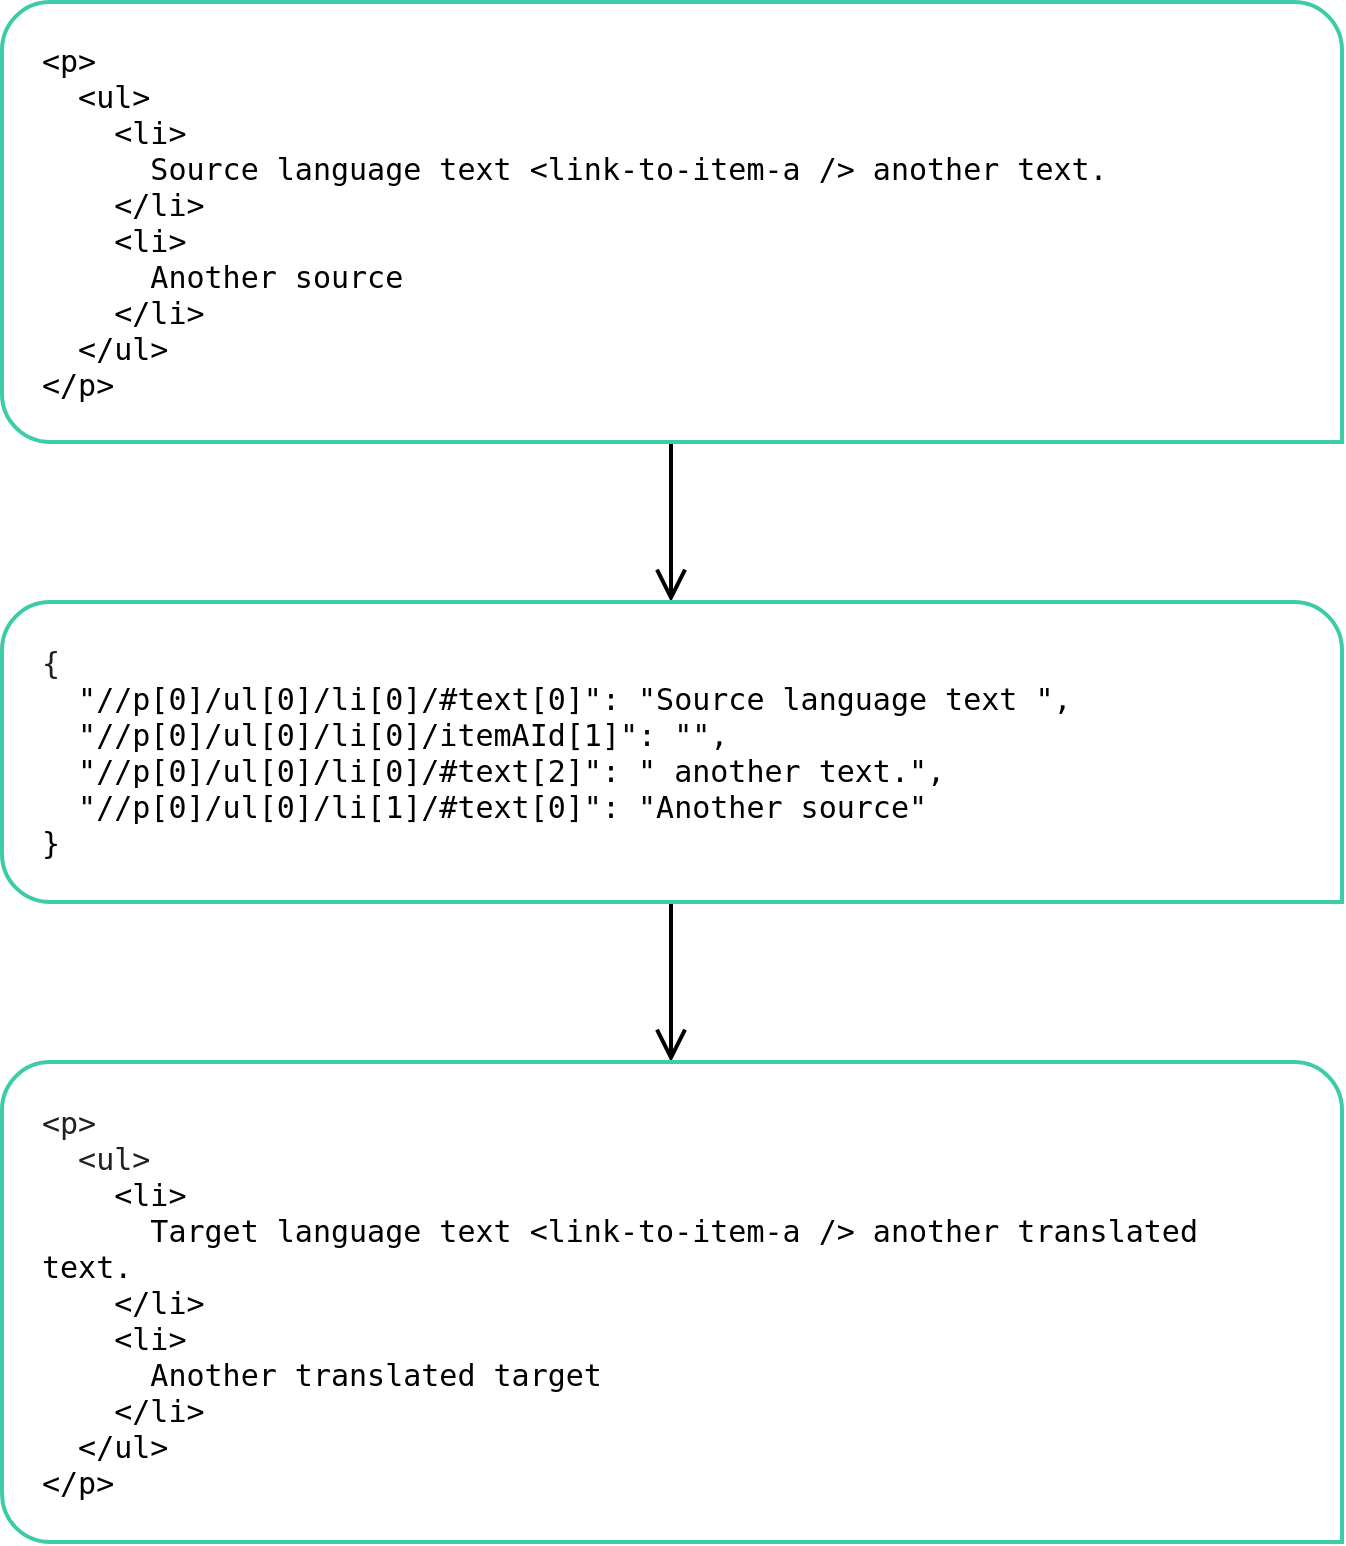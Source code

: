 <mxfile version="20.8.23" type="google"><diagram name="Page-1" id="2nc0hq-tSPlTx5L0Zf8x"><mxGraphModel grid="1" page="1" gridSize="10" guides="1" tooltips="1" connect="1" arrows="1" fold="1" pageScale="1" pageWidth="827" pageHeight="1169" math="0" shadow="0"><root><mxCell id="0"/><mxCell id="1" parent="0"/><mxCell id="pHIIxIJgniI6VnUXr2Ml-5" value="" style="endArrow=open;endFill=1;endSize=12;html=1;rounded=1;fontFamily=Work Sans;fontSource=https%3A%2F%2Ffonts.googleapis.com%2Fcss%3Ffamily%3DWork%2BSans;fontSize=22;fontColor=#231F20;strokeWidth=2;arcSize=40;" edge="1" parent="1"><mxGeometry width="160" relative="1" as="geometry"><mxPoint x="-665.5" y="200" as="sourcePoint"/><mxPoint x="-665.5" y="280" as="targetPoint"/></mxGeometry></mxCell><mxCell id="pHIIxIJgniI6VnUXr2Ml-7" value="" style="endArrow=open;endFill=1;endSize=12;html=1;rounded=1;fontFamily=Work Sans;fontSource=https%3A%2F%2Ffonts.googleapis.com%2Fcss%3Ffamily%3DWork%2BSans;fontSize=22;fontColor=#231F20;strokeWidth=2;arcSize=40;" edge="1" parent="1"><mxGeometry width="160" relative="1" as="geometry"><mxPoint x="-665.5" y="430" as="sourcePoint"/><mxPoint x="-665.5" y="510" as="targetPoint"/></mxGeometry></mxCell><mxCell id="pHIIxIJgniI6VnUXr2Ml-8" value="&lt;div style=&quot;border-color: var(--border-color); color: rgb(0, 0, 0); font-size: 15px;&quot;&gt;&lt;font style=&quot;border-color: var(--border-color); font-size: 15px;&quot;&gt;&amp;lt;p&amp;gt;&lt;br style=&quot;font-size: 15px;&quot;&gt;&lt;/font&gt;&lt;font style=&quot;border-color: var(--border-color); font-size: 15px;&quot;&gt;&amp;nbsp; &amp;lt;ul&amp;gt;&lt;br style=&quot;font-size: 15px;&quot;&gt;&lt;/font&gt;&lt;font style=&quot;border-color: var(--border-color); font-size: 15px;&quot;&gt;&lt;span style=&quot;border-color: var(--border-color); color: rgb(0, 0, 0); font-size: 15px;&quot;&gt;&amp;nbsp; &amp;nbsp; &amp;lt;li&amp;gt;&lt;br style=&quot;font-size: 15px;&quot;&gt;&lt;/span&gt;&lt;/font&gt;&lt;font style=&quot;border-color: var(--border-color); font-size: 15px;&quot;&gt;&lt;span style=&quot;border-color: var(--border-color); color: rgb(0, 0, 0); font-size: 15px;&quot;&gt;&amp;nbsp; &amp;nbsp; &amp;nbsp; Source language text &amp;lt;link-to-item-a /&amp;gt; another text.&lt;br style=&quot;font-size: 15px;&quot;&gt;&lt;/span&gt;&lt;/font&gt;&lt;span style=&quot;border-color: var(--border-color); background-color: initial; font-size: 15px;&quot;&gt;&amp;nbsp; &amp;nbsp; &amp;lt;/li&amp;gt;&lt;br style=&quot;font-size: 15px;&quot;&gt;&lt;/span&gt;&lt;span style=&quot;border-color: var(--border-color); background-color: initial; font-size: 15px;&quot;&gt;&amp;nbsp; &amp;nbsp; &amp;lt;li&amp;gt;&lt;br style=&quot;font-size: 15px;&quot;&gt;&lt;/span&gt;&lt;span style=&quot;border-color: var(--border-color); background-color: initial; font-size: 15px;&quot;&gt;&amp;nbsp; &amp;nbsp; &amp;nbsp; Another source&lt;br style=&quot;font-size: 15px;&quot;&gt;&lt;/span&gt;&lt;span style=&quot;border-color: var(--border-color); background-color: initial; font-size: 15px;&quot;&gt;&amp;nbsp; &amp;nbsp; &amp;lt;/li&amp;gt;&lt;br style=&quot;font-size: 15px;&quot;&gt;&lt;/span&gt;&lt;span style=&quot;border-color: var(--border-color); background-color: initial; font-size: 15px;&quot;&gt;&amp;nbsp; &amp;lt;/ul&amp;gt;&lt;br style=&quot;font-size: 15px;&quot;&gt;&lt;/span&gt;&lt;span style=&quot;border-color: var(--border-color); color: rgb(0, 0, 0); font-size: 15px;&quot;&gt;&amp;lt;/p&amp;gt;&lt;/span&gt;&lt;/div&gt;" style="verticalLabelPosition=middle;verticalAlign=middle;html=1;shape=mxgraph.basic.three_corner_round_rect;dx=12;whiteSpace=wrap;rounded=1;glass=0;flipV=0;strokeWidth=2;perimeterSpacing=0;strokeColor=#3DCCA8;fillColor=none;flipH=1;labelPosition=center;align=left;fontColor=#231F20;fontSize=15;fontFamily=monospace;spacing=20;overflow=hidden;fontStyle=0;horizontal=1;" vertex="1" parent="1"><mxGeometry x="-1000" y="-20" width="670" height="220" as="geometry"/></mxCell><mxCell id="pHIIxIJgniI6VnUXr2Ml-9" value="{&lt;br style=&quot;border-color: var(--border-color); font-size: 15px; color: rgb(0, 0, 0);&quot;&gt;&lt;span style=&quot;border-color: var(--border-color); font-size: 15px; color: rgb(0, 0, 0);&quot;&gt;&amp;nbsp; &quot;//p[0]/ul[0]/li[0]/#text[0]&quot;: &quot;Source language text &quot;,&lt;/span&gt;&lt;br style=&quot;border-color: var(--border-color); font-size: 15px; color: rgb(0, 0, 0);&quot;&gt;&lt;span style=&quot;border-color: var(--border-color); font-size: 15px; color: rgb(0, 0, 0);&quot;&gt;&amp;nbsp; &quot;//p[0]/ul[0]/li[0]/itemAId[1]&quot;: &quot;&quot;,&lt;/span&gt;&lt;br style=&quot;border-color: var(--border-color); font-size: 15px; color: rgb(0, 0, 0);&quot;&gt;&lt;span style=&quot;border-color: var(--border-color); font-size: 15px; color: rgb(0, 0, 0);&quot;&gt;&amp;nbsp; &quot;//p[0]/ul[0]/li[0]/#text[2]&quot;: &quot; another text.&quot;,&lt;/span&gt;&lt;br style=&quot;border-color: var(--border-color); font-size: 15px; color: rgb(0, 0, 0);&quot;&gt;&lt;span style=&quot;border-color: var(--border-color); font-size: 15px; color: rgb(0, 0, 0);&quot;&gt;&amp;nbsp; &quot;//p[0]/ul[0]/li[1]/#text[0]&quot;: &quot;Another source&quot;&lt;/span&gt;&lt;br style=&quot;border-color: var(--border-color); font-size: 15px; color: rgb(0, 0, 0);&quot;&gt;&lt;span style=&quot;border-color: var(--border-color); font-size: 15px; color: rgb(0, 0, 0);&quot;&gt;}&lt;/span&gt;" style="verticalLabelPosition=middle;verticalAlign=middle;html=1;shape=mxgraph.basic.three_corner_round_rect;dx=12;whiteSpace=wrap;rounded=1;glass=0;flipV=0;strokeWidth=2;perimeterSpacing=0;strokeColor=#3DCCA8;fillColor=none;flipH=1;labelPosition=center;align=left;fontColor=#231F20;fontSize=15;fontFamily=monospace;spacing=20;overflow=hidden;fontStyle=0;horizontal=1;" vertex="1" parent="1"><mxGeometry x="-1000" y="280" width="670" height="150" as="geometry"/></mxCell><mxCell id="pHIIxIJgniI6VnUXr2Ml-10" value="&lt;font style=&quot;border-color: var(--border-color); font-size: 15px;&quot;&gt;&lt;span style=&quot;font-size: 15px;&quot;&gt;&amp;lt;p&amp;gt;&lt;/span&gt;&lt;br style=&quot;border-color: var(--border-color); color: rgb(0, 0, 0); font-size: 15px;&quot;&gt;&lt;span style=&quot;font-size: 15px;&quot;&gt;&amp;nbsp; &amp;lt;ul&lt;/span&gt;&lt;span style=&quot;font-size: 15px;&quot;&gt;&amp;gt;&lt;/span&gt;&lt;br style=&quot;border-color: var(--border-color); color: rgb(0, 0, 0); font-size: 15px;&quot;&gt;&lt;span style=&quot;border-color: var(--border-color); color: rgb(0, 0, 0); font-size: 15px;&quot;&gt;&lt;span style=&quot;font-size: 15px;&quot;&gt;&amp;nbsp;&lt;/span&gt; &amp;nbsp; &amp;lt;li&amp;gt;&lt;/span&gt;&lt;br style=&quot;border-color: var(--border-color); color: rgb(0, 0, 0); font-size: 15px;&quot;&gt;&lt;span style=&quot;border-color: var(--border-color); color: rgb(0, 0, 0); font-size: 15px;&quot;&gt;&amp;nbsp; &amp;nbsp; &amp;nbsp; Target language text &amp;lt;link-to-item-a /&amp;gt; another translated text.&lt;/span&gt;&lt;br style=&quot;border-color: var(--border-color); color: rgb(0, 0, 0); font-size: 15px;&quot;&gt;&lt;/font&gt;&lt;div style=&quot;border-color: var(--border-color); color: rgb(0, 0, 0); font-size: 15px;&quot;&gt;&lt;font style=&quot;border-color: var(--border-color); font-size: 15px;&quot;&gt;&amp;nbsp; &amp;nbsp; &amp;lt;/li&amp;gt;&lt;/font&gt;&lt;/div&gt;&lt;div style=&quot;border-color: var(--border-color); color: rgb(0, 0, 0); font-size: 15px;&quot;&gt;&lt;font style=&quot;border-color: var(--border-color); font-size: 15px;&quot;&gt;&amp;nbsp; &amp;nbsp; &amp;lt;li&amp;gt;&lt;/font&gt;&lt;/div&gt;&lt;div style=&quot;border-color: var(--border-color); color: rgb(0, 0, 0); font-size: 15px;&quot;&gt;&lt;font style=&quot;border-color: var(--border-color); font-size: 15px;&quot;&gt;&amp;nbsp; &amp;nbsp; &amp;nbsp; Another translated target&lt;/font&gt;&lt;/div&gt;&lt;div style=&quot;border-color: var(--border-color); color: rgb(0, 0, 0); font-size: 15px;&quot;&gt;&lt;font style=&quot;border-color: var(--border-color); font-size: 15px;&quot;&gt;&amp;nbsp; &amp;nbsp; &amp;lt;/li&amp;gt;&lt;/font&gt;&lt;/div&gt;&lt;div style=&quot;border-color: var(--border-color); color: rgb(0, 0, 0); font-size: 15px;&quot;&gt;&lt;span style=&quot;border-color: var(--border-color); background-color: initial; font-size: 15px;&quot;&gt;&amp;nbsp; &amp;lt;/ul&amp;gt;&lt;/span&gt;&lt;/div&gt;&lt;span style=&quot;border-color: var(--border-color); color: rgb(0, 0, 0); font-size: 15px;&quot;&gt;&amp;lt;/p&amp;gt;&lt;/span&gt;" style="verticalLabelPosition=middle;verticalAlign=middle;html=1;shape=mxgraph.basic.three_corner_round_rect;dx=12;whiteSpace=wrap;rounded=1;glass=0;flipV=0;strokeWidth=2;perimeterSpacing=0;strokeColor=#3DCCA8;fillColor=none;flipH=1;labelPosition=center;align=left;fontColor=#231F20;fontSize=15;fontFamily=monospace;spacing=20;overflow=hidden;fontStyle=0;horizontal=1;" vertex="1" parent="1"><mxGeometry x="-1000" y="510" width="670" height="240" as="geometry"/></mxCell></root></mxGraphModel></diagram></mxfile>